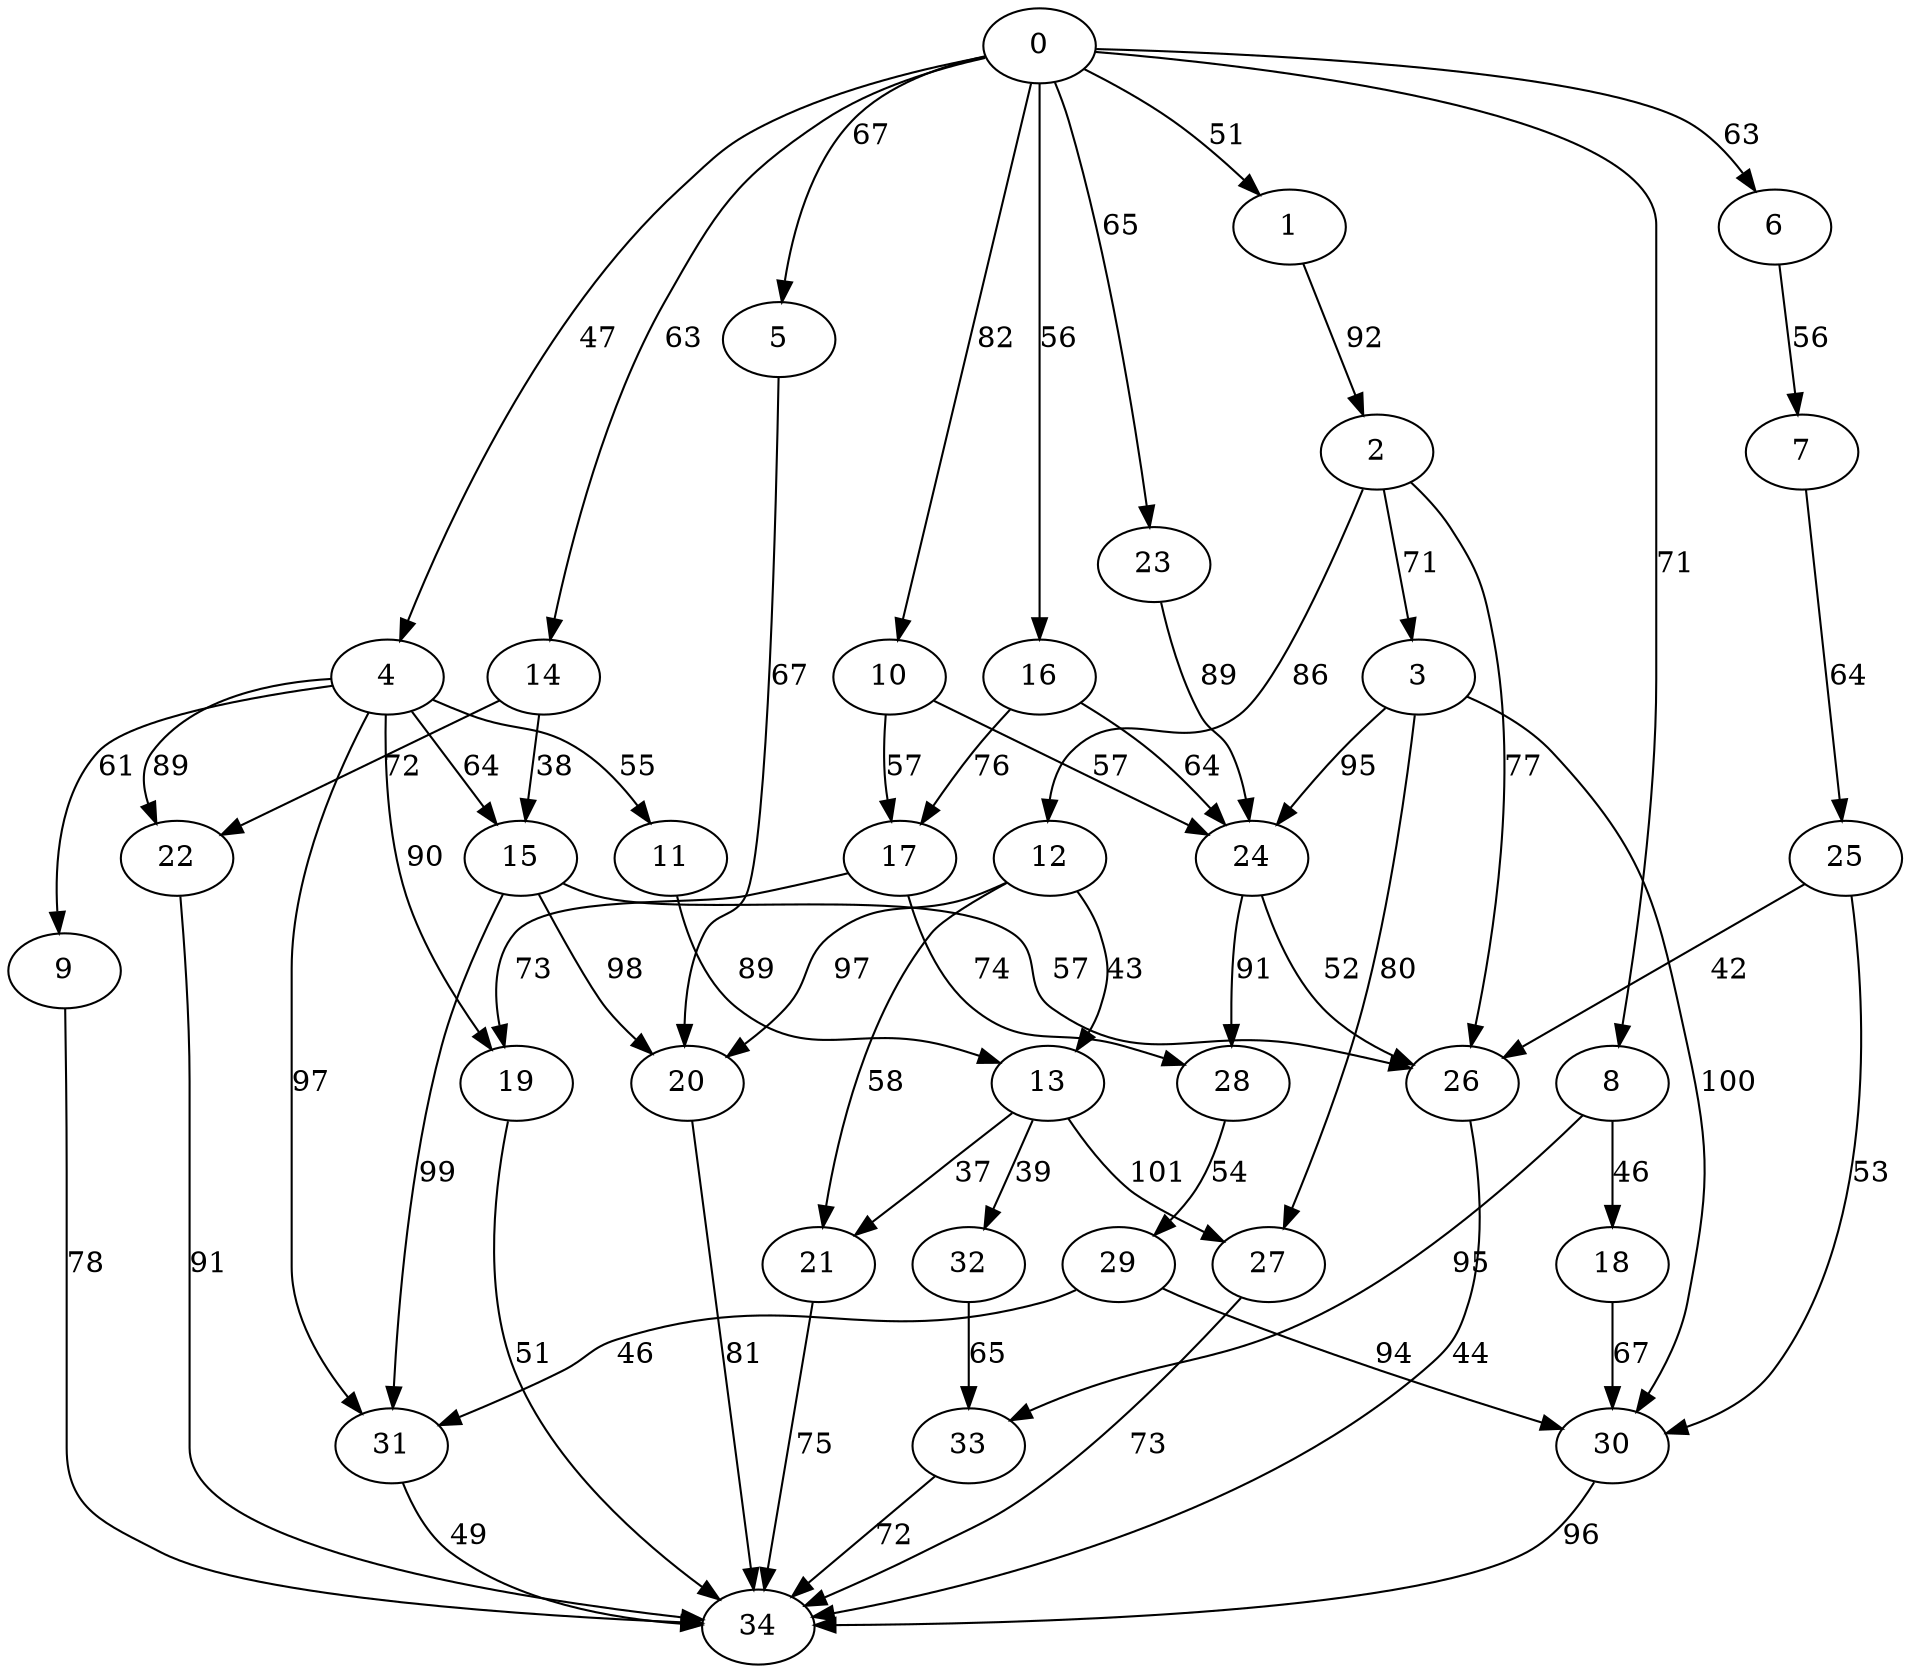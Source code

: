 digraph t40p6r7_2 {
0 -> 1 [ label = 51 ];
0 -> 4 [ label = 47 ];
0 -> 5 [ label = 67 ];
0 -> 6 [ label = 63 ];
0 -> 8 [ label = 71 ];
0 -> 10 [ label = 82 ];
0 -> 14 [ label = 63 ];
0 -> 16 [ label = 56 ];
0 -> 23 [ label = 65 ];
1 -> 2 [ label = 92 ];
2 -> 3 [ label = 71 ];
2 -> 12 [ label = 86 ];
2 -> 26 [ label = 77 ];
3 -> 24 [ label = 95 ];
3 -> 27 [ label = 80 ];
3 -> 30 [ label = 100 ];
4 -> 9 [ label = 61 ];
4 -> 11 [ label = 55 ];
4 -> 15 [ label = 64 ];
4 -> 19 [ label = 90 ];
4 -> 22 [ label = 89 ];
4 -> 31 [ label = 97 ];
5 -> 20 [ label = 67 ];
6 -> 7 [ label = 56 ];
7 -> 25 [ label = 64 ];
8 -> 18 [ label = 46 ];
8 -> 33 [ label = 95 ];
9 -> 34 [ label = 78 ];
10 -> 17 [ label = 57 ];
10 -> 24 [ label = 57 ];
11 -> 13 [ label = 89 ];
12 -> 13 [ label = 43 ];
12 -> 20 [ label = 97 ];
12 -> 21 [ label = 58 ];
13 -> 21 [ label = 37 ];
13 -> 27 [ label = 101 ];
13 -> 32 [ label = 39 ];
14 -> 15 [ label = 38 ];
14 -> 22 [ label = 72 ];
15 -> 20 [ label = 98 ];
15 -> 26 [ label = 57 ];
15 -> 31 [ label = 99 ];
16 -> 17 [ label = 76 ];
16 -> 24 [ label = 64 ];
17 -> 19 [ label = 73 ];
17 -> 28 [ label = 74 ];
18 -> 30 [ label = 67 ];
19 -> 34 [ label = 51 ];
20 -> 34 [ label = 81 ];
21 -> 34 [ label = 75 ];
22 -> 34 [ label = 91 ];
23 -> 24 [ label = 89 ];
24 -> 26 [ label = 52 ];
24 -> 28 [ label = 91 ];
25 -> 26 [ label = 42 ];
25 -> 30 [ label = 53 ];
26 -> 34 [ label = 44 ];
27 -> 34 [ label = 73 ];
28 -> 29 [ label = 54 ];
29 -> 30 [ label = 94 ];
29 -> 31 [ label = 46 ];
30 -> 34 [ label = 96 ];
31 -> 34 [ label = 49 ];
32 -> 33 [ label = 65 ];
33 -> 34 [ label = 72 ];
 }

